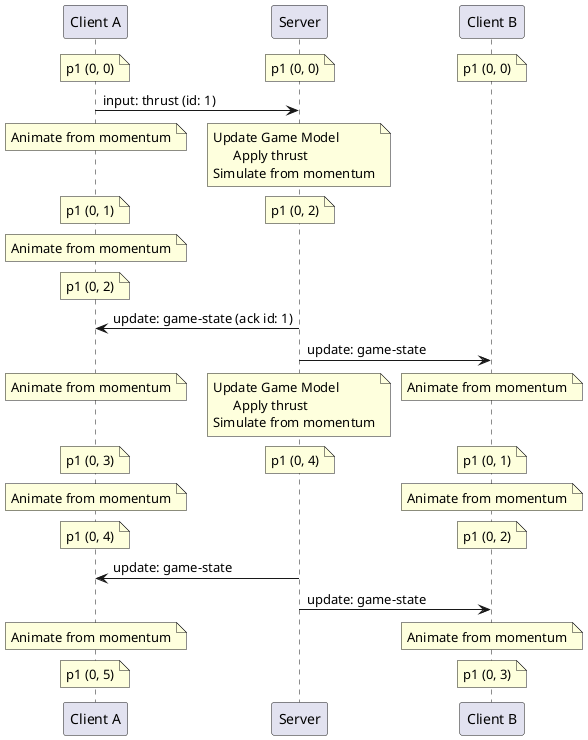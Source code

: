 @startuml Entity Prediction - Sequence

participant "Client A" as ClientA
participant Server
participant "Client B" as ClientB

note over ClientA: p1 (0, 0)
/ note over Server: p1 (0, 0)
/ note over ClientB: p1 (0, 0)

ClientA -> Server: input: thrust (id: 1)
note over ClientA: Animate from momentum
/ note over Server: Update Game Model\n      Apply thrust\nSimulate from momentum

note over ClientA: p1 (0, 1)
/ note over Server: p1 (0, 2)

note over ClientA: Animate from momentum
note over ClientA: p1 (0, 2)

Server -> ClientA: update: game-state (ack id: 1)
Server -> ClientB: update: game-state

note over ClientA: Animate from momentum
/ note over Server: Update Game Model\n      Apply thrust\nSimulate from momentum
/note over ClientB: Animate from momentum

note over ClientA: p1 (0, 3)
/ note over Server: p1 (0, 4)
/ note over ClientB: p1 (0, 1)

note over ClientA: Animate from momentum
/ note over ClientB: Animate from momentum
note over ClientA: p1 (0, 4)
/ note over ClientB: p1 (0, 2)

Server -> ClientA: update: game-state
Server -> ClientB: update: game-state

note over ClientA: Animate from momentum
/ note over ClientB: Animate from momentum
note over ClientA: p1 (0, 5)
/ note over ClientB: p1 (0, 3)

@enduml
